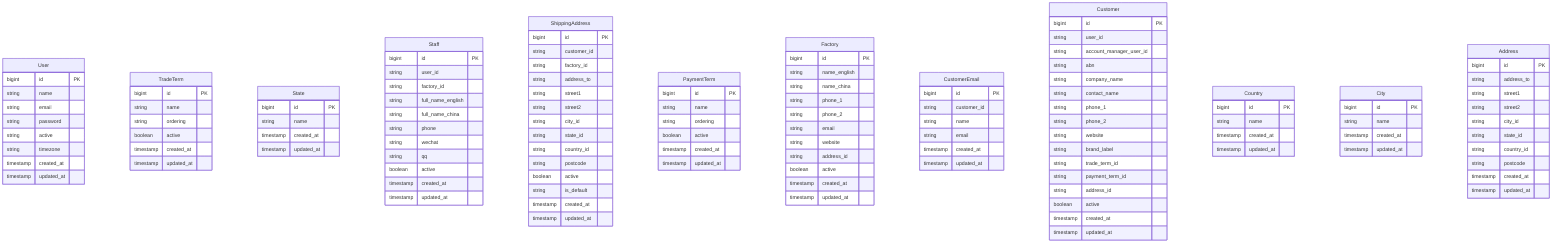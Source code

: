 erDiagram
    %% Project Database ERD

    User {
        bigint id PK
        string name
        string email
        string password
        string active
        string timezone
        timestamp created_at
        timestamp updated_at
    }

    TradeTerm {
        bigint id PK
        string name
        string ordering
        boolean active
        timestamp created_at
        timestamp updated_at
    }

    State {
        bigint id PK
        string name
        timestamp created_at
        timestamp updated_at
    }

    Staff {
        bigint id PK
        string user_id
        string factory_id
        string full_name_english
        string full_name_china
        string phone
        string wechat
        string qq
        boolean active
        timestamp created_at
        timestamp updated_at
    }

    ShippingAddress {
        bigint id PK
        string customer_id
        string factory_id
        string address_to
        string street1
        string street2
        string city_id
        string state_id
        string country_id
        string postcode
        boolean active
        string is_default
        timestamp created_at
        timestamp updated_at
    }

    PaymentTerm {
        bigint id PK
        string name
        string ordering
        boolean active
        timestamp created_at
        timestamp updated_at
    }

    Factory {
        bigint id PK
        string name_english
        string name_china
        string phone_1
        string phone_2
        string email
        string website
        string address_id
        boolean active
        timestamp created_at
        timestamp updated_at
    }

    CustomerEmail {
        bigint id PK
        string customer_id
        string name
        string email
        timestamp created_at
        timestamp updated_at
    }

    Customer {
        bigint id PK
        string user_id
        string account_manager_user_id
        string abn
        string company_name
        string contact_name
        string phone_1
        string phone_2
        string website
        string brand_label
        string trade_term_id
        string payment_term_id
        string address_id
        boolean active
        timestamp created_at
        timestamp updated_at
    }

    Country {
        bigint id PK
        string name
        timestamp created_at
        timestamp updated_at
    }

    City {
        bigint id PK
        string name
        timestamp created_at
        timestamp updated_at
    }

    Address {
        bigint id PK
        string address_to
        string street1
        string street2
        string city_id
        string state_id
        string country_id
        string postcode
        timestamp created_at
        timestamp updated_at
    }
